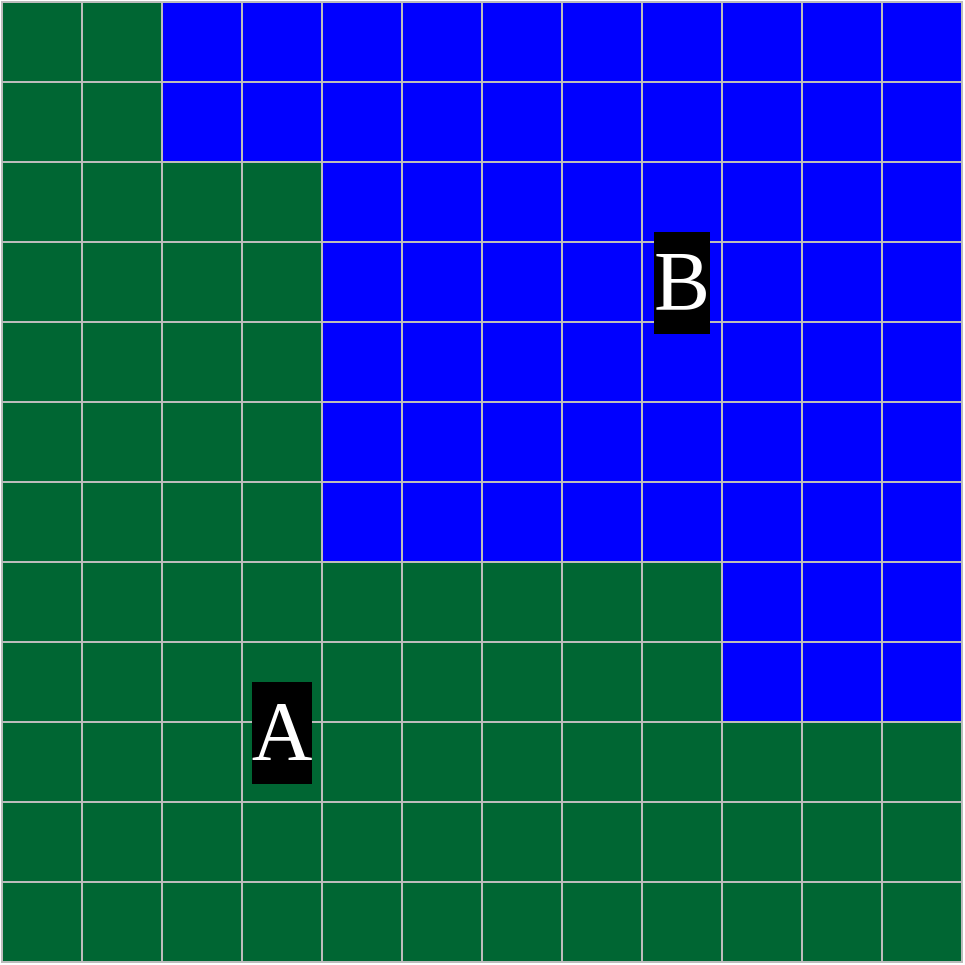 <mxfile>
    <diagram id="XGsmoVSJ0GljXPWc84LD" name="Page-1">
        <mxGraphModel dx="667" dy="819" grid="1" gridSize="10" guides="1" tooltips="1" connect="1" arrows="1" fold="1" page="1" pageScale="1" pageWidth="850" pageHeight="1100" math="0" shadow="0">
            <root>
                <mxCell id="0"/>
                <mxCell id="1" parent="0"/>
                <mxCell id="2" value="" style="rounded=0;whiteSpace=wrap;html=1;fillColor=#006633;fontColor=#ffffff;strokeColor=#BCBCBC;" vertex="1" parent="1">
                    <mxGeometry x="240" y="160" width="40" height="40" as="geometry"/>
                </mxCell>
                <mxCell id="3" value="" style="rounded=0;whiteSpace=wrap;html=1;fillColor=#006633;fontColor=#ffffff;strokeColor=#BCBCBC;" vertex="1" parent="1">
                    <mxGeometry x="280" y="160" width="40" height="40" as="geometry"/>
                </mxCell>
                <mxCell id="4" value="" style="rounded=0;whiteSpace=wrap;html=1;fillColor=#0000FF;fontColor=#ffffff;strokeColor=#BCBCBC;" vertex="1" parent="1">
                    <mxGeometry x="320" y="160" width="40" height="40" as="geometry"/>
                </mxCell>
                <mxCell id="5" value="" style="rounded=0;whiteSpace=wrap;html=1;fillColor=#0000FF;fontColor=#ffffff;strokeColor=#BCBCBC;" vertex="1" parent="1">
                    <mxGeometry x="400" y="160" width="40" height="40" as="geometry"/>
                </mxCell>
                <mxCell id="6" value="" style="rounded=0;whiteSpace=wrap;html=1;fillColor=#0000FF;fontColor=#ffffff;strokeColor=#BCBCBC;" vertex="1" parent="1">
                    <mxGeometry x="440" y="160" width="40" height="40" as="geometry"/>
                </mxCell>
                <mxCell id="7" value="" style="rounded=0;whiteSpace=wrap;html=1;fillColor=#006633;fontColor=#ffffff;strokeColor=#BCBCBC;" vertex="1" parent="1">
                    <mxGeometry x="240" y="200" width="40" height="40" as="geometry"/>
                </mxCell>
                <mxCell id="8" value="" style="rounded=0;whiteSpace=wrap;html=1;fillColor=#006633;fontColor=#ffffff;strokeColor=#BCBCBC;" vertex="1" parent="1">
                    <mxGeometry x="280" y="200" width="40" height="40" as="geometry"/>
                </mxCell>
                <mxCell id="9" value="" style="rounded=0;whiteSpace=wrap;html=1;fillColor=#0000FF;fontColor=#ffffff;strokeColor=#BCBCBC;" vertex="1" parent="1">
                    <mxGeometry x="320" y="200" width="40" height="40" as="geometry"/>
                </mxCell>
                <mxCell id="10" value="" style="rounded=0;whiteSpace=wrap;html=1;fillColor=#006633;fontColor=#ffffff;strokeColor=#BCBCBC;" vertex="1" parent="1">
                    <mxGeometry x="240" y="320" width="40" height="40" as="geometry"/>
                </mxCell>
                <mxCell id="11" value="" style="rounded=0;whiteSpace=wrap;html=1;fillColor=#006633;fontColor=#ffffff;strokeColor=#BCBCBC;" vertex="1" parent="1">
                    <mxGeometry x="280" y="320" width="40" height="40" as="geometry"/>
                </mxCell>
                <mxCell id="12" value="" style="rounded=0;whiteSpace=wrap;html=1;fillColor=#006633;fontColor=#ffffff;strokeColor=#BCBCBC;" vertex="1" parent="1">
                    <mxGeometry x="240" y="360" width="40" height="40" as="geometry"/>
                </mxCell>
                <mxCell id="13" value="" style="rounded=0;whiteSpace=wrap;html=1;fillColor=#006633;fontColor=#ffffff;strokeColor=#BCBCBC;" vertex="1" parent="1">
                    <mxGeometry x="280" y="360" width="40" height="40" as="geometry"/>
                </mxCell>
                <mxCell id="14" value="" style="rounded=0;whiteSpace=wrap;html=1;fillColor=#006633;fontColor=#ffffff;strokeColor=#BCBCBC;" vertex="1" parent="1">
                    <mxGeometry x="320" y="320" width="40" height="40" as="geometry"/>
                </mxCell>
                <mxCell id="15" value="" style="rounded=0;whiteSpace=wrap;html=1;fillColor=#0000FF;fontColor=#ffffff;strokeColor=#BCBCBC;" vertex="1" parent="1">
                    <mxGeometry x="400" y="200" width="40" height="40" as="geometry"/>
                </mxCell>
                <mxCell id="16" value="" style="rounded=0;whiteSpace=wrap;html=1;fillColor=#0000FF;fontColor=#ffffff;strokeColor=#BCBCBC;" vertex="1" parent="1">
                    <mxGeometry x="440" y="200" width="40" height="40" as="geometry"/>
                </mxCell>
                <mxCell id="17" value="" style="rounded=0;whiteSpace=wrap;html=1;fillColor=#006633;fontColor=#ffffff;strokeColor=#BCBCBC;" vertex="1" parent="1">
                    <mxGeometry x="320" y="360" width="40" height="40" as="geometry"/>
                </mxCell>
                <mxCell id="18" value="" style="rounded=0;whiteSpace=wrap;html=1;fillColor=#0000FF;fontColor=#ffffff;strokeColor=#BCBCBC;" vertex="1" parent="1">
                    <mxGeometry x="400" y="320" width="40" height="40" as="geometry"/>
                </mxCell>
                <mxCell id="19" value="" style="rounded=0;whiteSpace=wrap;html=1;fillColor=#0000FF;fontColor=#ffffff;strokeColor=#BCBCBC;" vertex="1" parent="1">
                    <mxGeometry x="440" y="320" width="40" height="40" as="geometry"/>
                </mxCell>
                <mxCell id="20" value="" style="rounded=0;whiteSpace=wrap;html=1;fillColor=#0000FF;fontColor=#ffffff;strokeColor=#BCBCBC;" vertex="1" parent="1">
                    <mxGeometry x="400" y="360" width="40" height="40" as="geometry"/>
                </mxCell>
                <mxCell id="21" value="" style="rounded=0;whiteSpace=wrap;html=1;fillColor=#0000FF;fontColor=#ffffff;strokeColor=#BCBCBC;" vertex="1" parent="1">
                    <mxGeometry x="440" y="360" width="40" height="40" as="geometry"/>
                </mxCell>
                <mxCell id="22" value="" style="rounded=0;whiteSpace=wrap;html=1;fillColor=#006633;fontColor=#ffffff;strokeColor=#BCBCBC;" vertex="1" parent="1">
                    <mxGeometry x="240" y="240" width="40" height="40" as="geometry"/>
                </mxCell>
                <mxCell id="23" value="" style="rounded=0;whiteSpace=wrap;html=1;fillColor=#006633;fontColor=#ffffff;strokeColor=#BCBCBC;" vertex="1" parent="1">
                    <mxGeometry x="280" y="240" width="40" height="40" as="geometry"/>
                </mxCell>
                <mxCell id="24" value="" style="rounded=0;whiteSpace=wrap;html=1;fillColor=#006633;fontColor=#ffffff;strokeColor=#BCBCBC;" vertex="1" parent="1">
                    <mxGeometry x="240" y="280" width="40" height="40" as="geometry"/>
                </mxCell>
                <mxCell id="25" value="" style="rounded=0;whiteSpace=wrap;html=1;fillColor=#006633;fontColor=#ffffff;strokeColor=#BCBCBC;" vertex="1" parent="1">
                    <mxGeometry x="280" y="280" width="40" height="40" as="geometry"/>
                </mxCell>
                <mxCell id="26" value="" style="rounded=0;whiteSpace=wrap;html=1;fillColor=#006633;fontColor=#ffffff;strokeColor=#BCBCBC;" vertex="1" parent="1">
                    <mxGeometry x="320" y="240" width="40" height="40" as="geometry"/>
                </mxCell>
                <mxCell id="27" value="" style="rounded=0;whiteSpace=wrap;html=1;fillColor=#006633;fontColor=#ffffff;strokeColor=#BCBCBC;" vertex="1" parent="1">
                    <mxGeometry x="320" y="280" width="40" height="40" as="geometry"/>
                </mxCell>
                <mxCell id="28" value="" style="rounded=0;whiteSpace=wrap;html=1;fillColor=#006633;fontColor=#ffffff;strokeColor=#BCBCBC;" vertex="1" parent="1">
                    <mxGeometry x="360" y="240" width="40" height="40" as="geometry"/>
                </mxCell>
                <mxCell id="29" value="" style="rounded=0;whiteSpace=wrap;html=1;fillColor=#0000FF;fontColor=#ffffff;strokeColor=#BCBCBC;" vertex="1" parent="1">
                    <mxGeometry x="400" y="240" width="40" height="40" as="geometry"/>
                </mxCell>
                <mxCell id="30" value="" style="rounded=0;whiteSpace=wrap;html=1;fillColor=#006633;fontColor=#ffffff;strokeColor=#BCBCBC;" vertex="1" parent="1">
                    <mxGeometry x="360" y="280" width="40" height="40" as="geometry"/>
                </mxCell>
                <mxCell id="31" value="" style="rounded=0;whiteSpace=wrap;html=1;fillColor=#0000FF;fontColor=#ffffff;strokeColor=#BCBCBC;" vertex="1" parent="1">
                    <mxGeometry x="400" y="280" width="40" height="40" as="geometry"/>
                </mxCell>
                <mxCell id="32" value="" style="rounded=0;whiteSpace=wrap;html=1;fillColor=#0000FF;fontColor=#ffffff;strokeColor=#BCBCBC;" vertex="1" parent="1">
                    <mxGeometry x="440" y="240" width="40" height="40" as="geometry"/>
                </mxCell>
                <mxCell id="33" value="" style="rounded=0;whiteSpace=wrap;html=1;fillColor=#0000FF;fontColor=#ffffff;strokeColor=#BCBCBC;" vertex="1" parent="1">
                    <mxGeometry x="440" y="280" width="40" height="40" as="geometry"/>
                </mxCell>
                <mxCell id="34" value="" style="rounded=0;whiteSpace=wrap;html=1;fillColor=#0000FF;fontColor=#ffffff;strokeColor=#BCBCBC;" vertex="1" parent="1">
                    <mxGeometry x="360" y="160" width="40" height="40" as="geometry"/>
                </mxCell>
                <mxCell id="35" value="" style="rounded=0;whiteSpace=wrap;html=1;fillColor=#0000FF;fontColor=#ffffff;strokeColor=#BCBCBC;" vertex="1" parent="1">
                    <mxGeometry x="360" y="200" width="40" height="40" as="geometry"/>
                </mxCell>
                <mxCell id="36" value="" style="rounded=0;whiteSpace=wrap;html=1;fillColor=#006633;fontColor=#ffffff;strokeColor=#BCBCBC;" vertex="1" parent="1">
                    <mxGeometry x="360" y="320" width="40" height="40" as="geometry"/>
                </mxCell>
                <mxCell id="37" value="" style="rounded=0;whiteSpace=wrap;html=1;fillColor=#006633;fontColor=#ffffff;strokeColor=#BCBCBC;" vertex="1" parent="1">
                    <mxGeometry x="360" y="360" width="40" height="40" as="geometry"/>
                </mxCell>
                <mxCell id="41" value="" style="rounded=0;whiteSpace=wrap;html=1;fillColor=#006633;fontColor=#ffffff;strokeColor=#BCBCBC;" vertex="1" parent="1">
                    <mxGeometry x="240" y="400" width="40" height="40" as="geometry"/>
                </mxCell>
                <mxCell id="42" value="" style="rounded=0;whiteSpace=wrap;html=1;fillColor=#006633;fontColor=#ffffff;strokeColor=#BCBCBC;" vertex="1" parent="1">
                    <mxGeometry x="280" y="400" width="40" height="40" as="geometry"/>
                </mxCell>
                <mxCell id="43" value="" style="rounded=0;whiteSpace=wrap;html=1;fillColor=#006633;fontColor=#ffffff;strokeColor=#BCBCBC;" vertex="1" parent="1">
                    <mxGeometry x="320" y="400" width="40" height="40" as="geometry"/>
                </mxCell>
                <mxCell id="44" value="" style="rounded=0;whiteSpace=wrap;html=1;fillColor=#0000FF;fontColor=#ffffff;strokeColor=#BCBCBC;" vertex="1" parent="1">
                    <mxGeometry x="400" y="400" width="40" height="40" as="geometry"/>
                </mxCell>
                <mxCell id="45" value="" style="rounded=0;whiteSpace=wrap;html=1;fillColor=#0000FF;fontColor=#ffffff;strokeColor=#BCBCBC;" vertex="1" parent="1">
                    <mxGeometry x="440" y="400" width="40" height="40" as="geometry"/>
                </mxCell>
                <mxCell id="46" value="" style="rounded=0;whiteSpace=wrap;html=1;fillColor=#006633;fontColor=#ffffff;strokeColor=#BCBCBC;" vertex="1" parent="1">
                    <mxGeometry x="240" y="440" width="40" height="40" as="geometry"/>
                </mxCell>
                <mxCell id="47" value="" style="rounded=0;whiteSpace=wrap;html=1;fillColor=#006633;fontColor=#ffffff;strokeColor=#BCBCBC;" vertex="1" parent="1">
                    <mxGeometry x="280" y="440" width="40" height="40" as="geometry"/>
                </mxCell>
                <mxCell id="48" value="" style="rounded=0;whiteSpace=wrap;html=1;fillColor=#006633;fontColor=#ffffff;strokeColor=#BCBCBC;" vertex="1" parent="1">
                    <mxGeometry x="320" y="440" width="40" height="40" as="geometry"/>
                </mxCell>
                <mxCell id="49" value="" style="rounded=0;whiteSpace=wrap;html=1;fillColor=#006633;fontColor=#ffffff;strokeColor=#BCBCBC;" vertex="1" parent="1">
                    <mxGeometry x="240" y="560" width="40" height="40" as="geometry"/>
                </mxCell>
                <mxCell id="50" value="" style="rounded=0;whiteSpace=wrap;html=1;fillColor=#006633;fontColor=#ffffff;strokeColor=#BCBCBC;" vertex="1" parent="1">
                    <mxGeometry x="280" y="560" width="40" height="40" as="geometry"/>
                </mxCell>
                <mxCell id="51" value="" style="rounded=0;whiteSpace=wrap;html=1;fillColor=#006633;fontColor=#ffffff;strokeColor=#BCBCBC;" vertex="1" parent="1">
                    <mxGeometry x="240" y="600" width="40" height="40" as="geometry"/>
                </mxCell>
                <mxCell id="52" value="" style="rounded=0;whiteSpace=wrap;html=1;fillColor=#006633;fontColor=#ffffff;strokeColor=#BCBCBC;" vertex="1" parent="1">
                    <mxGeometry x="280" y="600" width="40" height="40" as="geometry"/>
                </mxCell>
                <mxCell id="53" value="" style="rounded=0;whiteSpace=wrap;html=1;fillColor=#006633;fontColor=#ffffff;strokeColor=#BCBCBC;" vertex="1" parent="1">
                    <mxGeometry x="320" y="560" width="40" height="40" as="geometry"/>
                </mxCell>
                <mxCell id="54" value="" style="rounded=0;whiteSpace=wrap;html=1;fillColor=#006633;fontColor=#ffffff;strokeColor=#BCBCBC;" vertex="1" parent="1">
                    <mxGeometry x="400" y="440" width="40" height="40" as="geometry"/>
                </mxCell>
                <mxCell id="55" value="" style="rounded=0;whiteSpace=wrap;html=1;fillColor=#006633;fontColor=#ffffff;strokeColor=#BCBCBC;" vertex="1" parent="1">
                    <mxGeometry x="440" y="440" width="40" height="40" as="geometry"/>
                </mxCell>
                <mxCell id="56" value="" style="rounded=0;whiteSpace=wrap;html=1;fillColor=#006633;fontColor=#ffffff;strokeColor=#BCBCBC;" vertex="1" parent="1">
                    <mxGeometry x="320" y="600" width="40" height="40" as="geometry"/>
                </mxCell>
                <mxCell id="57" value="" style="rounded=0;whiteSpace=wrap;html=1;fillColor=#006633;fontColor=#ffffff;strokeColor=#BCBCBC;" vertex="1" parent="1">
                    <mxGeometry x="400" y="560" width="40" height="40" as="geometry"/>
                </mxCell>
                <mxCell id="58" value="" style="rounded=0;whiteSpace=wrap;html=1;fillColor=#006633;fontColor=#ffffff;strokeColor=#BCBCBC;" vertex="1" parent="1">
                    <mxGeometry x="440" y="560" width="40" height="40" as="geometry"/>
                </mxCell>
                <mxCell id="59" value="" style="rounded=0;whiteSpace=wrap;html=1;fillColor=#006633;fontColor=#ffffff;strokeColor=#BCBCBC;" vertex="1" parent="1">
                    <mxGeometry x="400" y="600" width="40" height="40" as="geometry"/>
                </mxCell>
                <mxCell id="60" value="" style="rounded=0;whiteSpace=wrap;html=1;fillColor=#006633;fontColor=#ffffff;strokeColor=#BCBCBC;" vertex="1" parent="1">
                    <mxGeometry x="440" y="600" width="40" height="40" as="geometry"/>
                </mxCell>
                <mxCell id="61" value="" style="rounded=0;whiteSpace=wrap;html=1;fillColor=#006633;fontColor=#ffffff;strokeColor=#BCBCBC;" vertex="1" parent="1">
                    <mxGeometry x="240" y="480" width="40" height="40" as="geometry"/>
                </mxCell>
                <mxCell id="62" value="" style="rounded=0;whiteSpace=wrap;html=1;fillColor=#006633;fontColor=#ffffff;strokeColor=#BCBCBC;" vertex="1" parent="1">
                    <mxGeometry x="280" y="480" width="40" height="40" as="geometry"/>
                </mxCell>
                <mxCell id="63" value="" style="rounded=0;whiteSpace=wrap;html=1;fillColor=#006633;fontColor=#ffffff;strokeColor=#BCBCBC;" vertex="1" parent="1">
                    <mxGeometry x="240" y="520" width="40" height="40" as="geometry"/>
                </mxCell>
                <mxCell id="64" value="" style="rounded=0;whiteSpace=wrap;html=1;fillColor=#006633;fontColor=#ffffff;strokeColor=#BCBCBC;" vertex="1" parent="1">
                    <mxGeometry x="280" y="520" width="40" height="40" as="geometry"/>
                </mxCell>
                <mxCell id="65" value="" style="rounded=0;whiteSpace=wrap;html=1;fillColor=#006633;fontColor=#ffffff;strokeColor=#BCBCBC;" vertex="1" parent="1">
                    <mxGeometry x="320" y="480" width="40" height="40" as="geometry"/>
                </mxCell>
                <mxCell id="66" value="" style="rounded=0;whiteSpace=wrap;html=1;fillColor=#006633;fontColor=#ffffff;strokeColor=#BCBCBC;" vertex="1" parent="1">
                    <mxGeometry x="320" y="520" width="40" height="40" as="geometry"/>
                </mxCell>
                <mxCell id="67" value="" style="rounded=0;whiteSpace=wrap;html=1;fillColor=#006633;fontColor=#ffffff;strokeColor=#BCBCBC;" vertex="1" parent="1">
                    <mxGeometry x="360" y="480" width="40" height="40" as="geometry"/>
                </mxCell>
                <mxCell id="68" value="" style="rounded=0;whiteSpace=wrap;html=1;fillColor=#006633;fontColor=#ffffff;strokeColor=#BCBCBC;" vertex="1" parent="1">
                    <mxGeometry x="400" y="480" width="40" height="40" as="geometry"/>
                </mxCell>
                <mxCell id="69" value="" style="rounded=0;whiteSpace=wrap;html=1;fillColor=#006633;fontColor=#ffffff;strokeColor=#BCBCBC;" vertex="1" parent="1">
                    <mxGeometry x="360" y="520" width="40" height="40" as="geometry"/>
                </mxCell>
                <mxCell id="70" value="" style="rounded=0;whiteSpace=wrap;html=1;fillColor=#006633;fontColor=#ffffff;strokeColor=#BCBCBC;" vertex="1" parent="1">
                    <mxGeometry x="400" y="520" width="40" height="40" as="geometry"/>
                </mxCell>
                <mxCell id="71" value="" style="rounded=0;whiteSpace=wrap;html=1;fillColor=#006633;fontColor=#ffffff;strokeColor=#BCBCBC;" vertex="1" parent="1">
                    <mxGeometry x="440" y="480" width="40" height="40" as="geometry"/>
                </mxCell>
                <mxCell id="72" value="" style="rounded=0;whiteSpace=wrap;html=1;fillColor=#006633;fontColor=#ffffff;strokeColor=#BCBCBC;" vertex="1" parent="1">
                    <mxGeometry x="440" y="520" width="40" height="40" as="geometry"/>
                </mxCell>
                <mxCell id="73" value="" style="rounded=0;whiteSpace=wrap;html=1;fillColor=#006633;fontColor=#ffffff;strokeColor=#BCBCBC;" vertex="1" parent="1">
                    <mxGeometry x="360" y="400" width="40" height="40" as="geometry"/>
                </mxCell>
                <mxCell id="74" value="" style="rounded=0;whiteSpace=wrap;html=1;fillColor=#006633;fontColor=#ffffff;strokeColor=#BCBCBC;" vertex="1" parent="1">
                    <mxGeometry x="360" y="440" width="40" height="40" as="geometry"/>
                </mxCell>
                <mxCell id="75" value="" style="rounded=0;whiteSpace=wrap;html=1;fillColor=#006633;fontColor=#ffffff;strokeColor=#BCBCBC;" vertex="1" parent="1">
                    <mxGeometry x="360" y="560" width="40" height="40" as="geometry"/>
                </mxCell>
                <mxCell id="76" value="" style="rounded=0;whiteSpace=wrap;html=1;fillColor=#006633;fontColor=#ffffff;strokeColor=#BCBCBC;" vertex="1" parent="1">
                    <mxGeometry x="360" y="600" width="40" height="40" as="geometry"/>
                </mxCell>
                <mxCell id="77" value="" style="rounded=0;whiteSpace=wrap;html=1;fillColor=#0000FF;fontColor=#ffffff;strokeColor=#BCBCBC;" vertex="1" parent="1">
                    <mxGeometry x="480" y="160" width="40" height="40" as="geometry"/>
                </mxCell>
                <mxCell id="78" value="" style="rounded=0;whiteSpace=wrap;html=1;fillColor=#0000FF;fontColor=#ffffff;strokeColor=#BCBCBC;" vertex="1" parent="1">
                    <mxGeometry x="520" y="160" width="40" height="40" as="geometry"/>
                </mxCell>
                <mxCell id="79" value="" style="rounded=0;whiteSpace=wrap;html=1;fillColor=#0000FF;fontColor=#ffffff;strokeColor=#BCBCBC;" vertex="1" parent="1">
                    <mxGeometry x="560" y="160" width="40" height="40" as="geometry"/>
                </mxCell>
                <mxCell id="80" value="" style="rounded=0;whiteSpace=wrap;html=1;fillColor=#0000FF;fontColor=#ffffff;strokeColor=#BCBCBC;" vertex="1" parent="1">
                    <mxGeometry x="640" y="160" width="40" height="40" as="geometry"/>
                </mxCell>
                <mxCell id="81" value="" style="rounded=0;whiteSpace=wrap;html=1;fillColor=#0000FF;fontColor=#ffffff;strokeColor=#BCBCBC;" vertex="1" parent="1">
                    <mxGeometry x="680" y="160" width="40" height="40" as="geometry"/>
                </mxCell>
                <mxCell id="82" value="" style="rounded=0;whiteSpace=wrap;html=1;fillColor=#0000FF;fontColor=#ffffff;strokeColor=#BCBCBC;" vertex="1" parent="1">
                    <mxGeometry x="480" y="200" width="40" height="40" as="geometry"/>
                </mxCell>
                <mxCell id="83" value="" style="rounded=0;whiteSpace=wrap;html=1;fillColor=#0000FF;fontColor=#ffffff;strokeColor=#BCBCBC;" vertex="1" parent="1">
                    <mxGeometry x="520" y="200" width="40" height="40" as="geometry"/>
                </mxCell>
                <mxCell id="84" value="" style="rounded=0;whiteSpace=wrap;html=1;fillColor=#0000FF;fontColor=#ffffff;strokeColor=#BCBCBC;" vertex="1" parent="1">
                    <mxGeometry x="560" y="200" width="40" height="40" as="geometry"/>
                </mxCell>
                <mxCell id="85" value="" style="rounded=0;whiteSpace=wrap;html=1;fillColor=#0000FF;fontColor=#ffffff;strokeColor=#BCBCBC;" vertex="1" parent="1">
                    <mxGeometry x="480" y="320" width="40" height="40" as="geometry"/>
                </mxCell>
                <mxCell id="86" value="" style="rounded=0;whiteSpace=wrap;html=1;fillColor=#0000FF;fontColor=#ffffff;strokeColor=#BCBCBC;" vertex="1" parent="1">
                    <mxGeometry x="520" y="320" width="40" height="40" as="geometry"/>
                </mxCell>
                <mxCell id="87" value="" style="rounded=0;whiteSpace=wrap;html=1;fillColor=#0000FF;fontColor=#ffffff;strokeColor=#BCBCBC;" vertex="1" parent="1">
                    <mxGeometry x="480" y="360" width="40" height="40" as="geometry"/>
                </mxCell>
                <mxCell id="88" value="" style="rounded=0;whiteSpace=wrap;html=1;fillColor=#0000FF;fontColor=#ffffff;strokeColor=#BCBCBC;" vertex="1" parent="1">
                    <mxGeometry x="520" y="360" width="40" height="40" as="geometry"/>
                </mxCell>
                <mxCell id="89" value="" style="rounded=0;whiteSpace=wrap;html=1;fillColor=#0000FF;fontColor=#ffffff;strokeColor=#BCBCBC;" vertex="1" parent="1">
                    <mxGeometry x="560" y="320" width="40" height="40" as="geometry"/>
                </mxCell>
                <mxCell id="90" value="" style="rounded=0;whiteSpace=wrap;html=1;fillColor=#0000FF;fontColor=#ffffff;strokeColor=#BCBCBC;" vertex="1" parent="1">
                    <mxGeometry x="640" y="200" width="40" height="40" as="geometry"/>
                </mxCell>
                <mxCell id="91" value="" style="rounded=0;whiteSpace=wrap;html=1;fillColor=#0000FF;fontColor=#ffffff;strokeColor=#BCBCBC;" vertex="1" parent="1">
                    <mxGeometry x="680" y="200" width="40" height="40" as="geometry"/>
                </mxCell>
                <mxCell id="92" value="" style="rounded=0;whiteSpace=wrap;html=1;fillColor=#0000FF;fontColor=#ffffff;strokeColor=#BCBCBC;" vertex="1" parent="1">
                    <mxGeometry x="560" y="360" width="40" height="40" as="geometry"/>
                </mxCell>
                <mxCell id="93" value="" style="rounded=0;whiteSpace=wrap;html=1;fillColor=#0000FF;fontColor=#ffffff;strokeColor=#BCBCBC;" vertex="1" parent="1">
                    <mxGeometry x="640" y="320" width="40" height="40" as="geometry"/>
                </mxCell>
                <mxCell id="94" value="" style="rounded=0;whiteSpace=wrap;html=1;fillColor=#0000FF;fontColor=#ffffff;strokeColor=#BCBCBC;" vertex="1" parent="1">
                    <mxGeometry x="680" y="320" width="40" height="40" as="geometry"/>
                </mxCell>
                <mxCell id="95" value="" style="rounded=0;whiteSpace=wrap;html=1;fillColor=#0000FF;fontColor=#ffffff;strokeColor=#BCBCBC;" vertex="1" parent="1">
                    <mxGeometry x="640" y="360" width="40" height="40" as="geometry"/>
                </mxCell>
                <mxCell id="96" value="" style="rounded=0;whiteSpace=wrap;html=1;fillColor=#0000FF;fontColor=#ffffff;strokeColor=#BCBCBC;" vertex="1" parent="1">
                    <mxGeometry x="680" y="360" width="40" height="40" as="geometry"/>
                </mxCell>
                <mxCell id="97" value="" style="rounded=0;whiteSpace=wrap;html=1;fillColor=#0000FF;fontColor=#ffffff;strokeColor=#BCBCBC;" vertex="1" parent="1">
                    <mxGeometry x="480" y="240" width="40" height="40" as="geometry"/>
                </mxCell>
                <mxCell id="98" value="" style="rounded=0;whiteSpace=wrap;html=1;fillColor=#0000FF;fontColor=#ffffff;strokeColor=#BCBCBC;" vertex="1" parent="1">
                    <mxGeometry x="520" y="240" width="40" height="40" as="geometry"/>
                </mxCell>
                <mxCell id="99" value="" style="rounded=0;whiteSpace=wrap;html=1;fillColor=#0000FF;fontColor=#ffffff;strokeColor=#BCBCBC;" vertex="1" parent="1">
                    <mxGeometry x="480" y="280" width="40" height="40" as="geometry"/>
                </mxCell>
                <mxCell id="100" value="" style="rounded=0;whiteSpace=wrap;html=1;fillColor=#0000FF;fontColor=#ffffff;strokeColor=#BCBCBC;" vertex="1" parent="1">
                    <mxGeometry x="520" y="280" width="40" height="40" as="geometry"/>
                </mxCell>
                <mxCell id="101" value="" style="rounded=0;whiteSpace=wrap;html=1;fillColor=#0000FF;fontColor=#ffffff;strokeColor=#BCBCBC;" vertex="1" parent="1">
                    <mxGeometry x="560" y="240" width="40" height="40" as="geometry"/>
                </mxCell>
                <mxCell id="102" value="" style="rounded=0;whiteSpace=wrap;html=1;fillColor=#0000FF;fontColor=#ffffff;strokeColor=#BCBCBC;" vertex="1" parent="1">
                    <mxGeometry x="560" y="280" width="40" height="40" as="geometry"/>
                </mxCell>
                <mxCell id="103" value="" style="rounded=0;whiteSpace=wrap;html=1;fillColor=#0000FF;fontColor=#ffffff;strokeColor=#BCBCBC;" vertex="1" parent="1">
                    <mxGeometry x="600" y="240" width="40" height="40" as="geometry"/>
                </mxCell>
                <mxCell id="104" value="" style="rounded=0;whiteSpace=wrap;html=1;fillColor=#0000FF;fontColor=#ffffff;strokeColor=#BCBCBC;" vertex="1" parent="1">
                    <mxGeometry x="640" y="240" width="40" height="40" as="geometry"/>
                </mxCell>
                <mxCell id="105" value="" style="rounded=0;whiteSpace=wrap;html=1;fillColor=#0000FF;fontColor=#ffffff;strokeColor=#BCBCBC;" vertex="1" parent="1">
                    <mxGeometry x="600" y="280" width="40" height="40" as="geometry"/>
                </mxCell>
                <mxCell id="106" value="" style="rounded=0;whiteSpace=wrap;html=1;fillColor=#0000FF;fontColor=#ffffff;strokeColor=#BCBCBC;" vertex="1" parent="1">
                    <mxGeometry x="640" y="280" width="40" height="40" as="geometry"/>
                </mxCell>
                <mxCell id="107" value="" style="rounded=0;whiteSpace=wrap;html=1;fillColor=#0000FF;fontColor=#ffffff;strokeColor=#BCBCBC;" vertex="1" parent="1">
                    <mxGeometry x="680" y="240" width="40" height="40" as="geometry"/>
                </mxCell>
                <mxCell id="108" value="" style="rounded=0;whiteSpace=wrap;html=1;fillColor=#0000FF;fontColor=#ffffff;strokeColor=#BCBCBC;" vertex="1" parent="1">
                    <mxGeometry x="680" y="280" width="40" height="40" as="geometry"/>
                </mxCell>
                <mxCell id="109" value="" style="rounded=0;whiteSpace=wrap;html=1;fillColor=#0000FF;fontColor=#ffffff;strokeColor=#BCBCBC;" vertex="1" parent="1">
                    <mxGeometry x="600" y="160" width="40" height="40" as="geometry"/>
                </mxCell>
                <mxCell id="110" value="" style="rounded=0;whiteSpace=wrap;html=1;fillColor=#0000FF;fontColor=#ffffff;strokeColor=#BCBCBC;" vertex="1" parent="1">
                    <mxGeometry x="600" y="200" width="40" height="40" as="geometry"/>
                </mxCell>
                <mxCell id="111" value="" style="rounded=0;whiteSpace=wrap;html=1;fillColor=#0000FF;fontColor=#ffffff;strokeColor=#BCBCBC;" vertex="1" parent="1">
                    <mxGeometry x="600" y="320" width="40" height="40" as="geometry"/>
                </mxCell>
                <mxCell id="112" value="" style="rounded=0;whiteSpace=wrap;html=1;fillColor=#0000FF;fontColor=#ffffff;strokeColor=#BCBCBC;" vertex="1" parent="1">
                    <mxGeometry x="600" y="360" width="40" height="40" as="geometry"/>
                </mxCell>
                <mxCell id="113" value="" style="rounded=0;whiteSpace=wrap;html=1;fillColor=#0000FF;fontColor=#ffffff;strokeColor=#BCBCBC;" vertex="1" parent="1">
                    <mxGeometry x="480" y="400" width="40" height="40" as="geometry"/>
                </mxCell>
                <mxCell id="114" value="" style="rounded=0;whiteSpace=wrap;html=1;fillColor=#0000FF;fontColor=#ffffff;strokeColor=#BCBCBC;" vertex="1" parent="1">
                    <mxGeometry x="520" y="400" width="40" height="40" as="geometry"/>
                </mxCell>
                <mxCell id="115" value="" style="rounded=0;whiteSpace=wrap;html=1;fillColor=#0000FF;fontColor=#ffffff;strokeColor=#BCBCBC;" vertex="1" parent="1">
                    <mxGeometry x="560" y="400" width="40" height="40" as="geometry"/>
                </mxCell>
                <mxCell id="116" value="" style="rounded=0;whiteSpace=wrap;html=1;fillColor=#0000FF;fontColor=#ffffff;strokeColor=#BCBCBC;" vertex="1" parent="1">
                    <mxGeometry x="640" y="400" width="40" height="40" as="geometry"/>
                </mxCell>
                <mxCell id="117" value="" style="rounded=0;whiteSpace=wrap;html=1;fillColor=#0000FF;fontColor=#ffffff;strokeColor=#BCBCBC;" vertex="1" parent="1">
                    <mxGeometry x="680" y="400" width="40" height="40" as="geometry"/>
                </mxCell>
                <mxCell id="118" value="" style="rounded=0;whiteSpace=wrap;html=1;fillColor=#006633;fontColor=#ffffff;strokeColor=#BCBCBC;" vertex="1" parent="1">
                    <mxGeometry x="480" y="440" width="40" height="40" as="geometry"/>
                </mxCell>
                <mxCell id="119" value="" style="rounded=0;whiteSpace=wrap;html=1;fillColor=#006633;fontColor=#ffffff;strokeColor=#BCBCBC;" vertex="1" parent="1">
                    <mxGeometry x="520" y="440" width="40" height="40" as="geometry"/>
                </mxCell>
                <mxCell id="120" value="" style="rounded=0;whiteSpace=wrap;html=1;fillColor=#006633;fontColor=#ffffff;strokeColor=#BCBCBC;" vertex="1" parent="1">
                    <mxGeometry x="560" y="440" width="40" height="40" as="geometry"/>
                </mxCell>
                <mxCell id="121" value="" style="rounded=0;whiteSpace=wrap;html=1;fillColor=#006633;fontColor=#ffffff;strokeColor=#BCBCBC;" vertex="1" parent="1">
                    <mxGeometry x="480" y="560" width="40" height="40" as="geometry"/>
                </mxCell>
                <mxCell id="122" value="" style="rounded=0;whiteSpace=wrap;html=1;fillColor=#006633;fontColor=#ffffff;strokeColor=#BCBCBC;" vertex="1" parent="1">
                    <mxGeometry x="520" y="560" width="40" height="40" as="geometry"/>
                </mxCell>
                <mxCell id="123" value="" style="rounded=0;whiteSpace=wrap;html=1;fillColor=#006633;fontColor=#ffffff;strokeColor=#BCBCBC;" vertex="1" parent="1">
                    <mxGeometry x="480" y="600" width="40" height="40" as="geometry"/>
                </mxCell>
                <mxCell id="124" value="" style="rounded=0;whiteSpace=wrap;html=1;fillColor=#006633;fontColor=#ffffff;strokeColor=#BCBCBC;" vertex="1" parent="1">
                    <mxGeometry x="520" y="600" width="40" height="40" as="geometry"/>
                </mxCell>
                <mxCell id="125" value="" style="rounded=0;whiteSpace=wrap;html=1;fillColor=#006633;fontColor=#ffffff;strokeColor=#BCBCBC;" vertex="1" parent="1">
                    <mxGeometry x="560" y="560" width="40" height="40" as="geometry"/>
                </mxCell>
                <mxCell id="126" value="" style="rounded=0;whiteSpace=wrap;html=1;fillColor=#0000FF;fontColor=#ffffff;strokeColor=#BCBCBC;" vertex="1" parent="1">
                    <mxGeometry x="640" y="440" width="40" height="40" as="geometry"/>
                </mxCell>
                <mxCell id="127" value="" style="rounded=0;whiteSpace=wrap;html=1;fillColor=#0000FF;fontColor=#ffffff;strokeColor=#BCBCBC;" vertex="1" parent="1">
                    <mxGeometry x="680" y="440" width="40" height="40" as="geometry"/>
                </mxCell>
                <mxCell id="128" value="" style="rounded=0;whiteSpace=wrap;html=1;fillColor=#006633;fontColor=#ffffff;strokeColor=#BCBCBC;" vertex="1" parent="1">
                    <mxGeometry x="560" y="600" width="40" height="40" as="geometry"/>
                </mxCell>
                <mxCell id="129" value="" style="rounded=0;whiteSpace=wrap;html=1;fillColor=#006633;fontColor=#ffffff;strokeColor=#BCBCBC;" vertex="1" parent="1">
                    <mxGeometry x="640" y="560" width="40" height="40" as="geometry"/>
                </mxCell>
                <mxCell id="130" value="" style="rounded=0;whiteSpace=wrap;html=1;fillColor=#006633;fontColor=#ffffff;strokeColor=#BCBCBC;" vertex="1" parent="1">
                    <mxGeometry x="680" y="560" width="40" height="40" as="geometry"/>
                </mxCell>
                <mxCell id="131" value="" style="rounded=0;whiteSpace=wrap;html=1;fillColor=#006633;fontColor=#ffffff;strokeColor=#BCBCBC;" vertex="1" parent="1">
                    <mxGeometry x="640" y="600" width="40" height="40" as="geometry"/>
                </mxCell>
                <mxCell id="132" value="" style="rounded=0;whiteSpace=wrap;html=1;fillColor=#006633;fontColor=#ffffff;strokeColor=#BCBCBC;" vertex="1" parent="1">
                    <mxGeometry x="680" y="600" width="40" height="40" as="geometry"/>
                </mxCell>
                <mxCell id="133" value="" style="rounded=0;whiteSpace=wrap;html=1;fillColor=#006633;fontColor=#ffffff;strokeColor=#BCBCBC;" vertex="1" parent="1">
                    <mxGeometry x="480" y="480" width="40" height="40" as="geometry"/>
                </mxCell>
                <mxCell id="134" value="" style="rounded=0;whiteSpace=wrap;html=1;fillColor=#006633;fontColor=#ffffff;strokeColor=#BCBCBC;" vertex="1" parent="1">
                    <mxGeometry x="520" y="480" width="40" height="40" as="geometry"/>
                </mxCell>
                <mxCell id="135" value="" style="rounded=0;whiteSpace=wrap;html=1;fillColor=#006633;fontColor=#ffffff;strokeColor=#BCBCBC;" vertex="1" parent="1">
                    <mxGeometry x="480" y="520" width="40" height="40" as="geometry"/>
                </mxCell>
                <mxCell id="136" value="" style="rounded=0;whiteSpace=wrap;html=1;fillColor=#006633;fontColor=#ffffff;strokeColor=#BCBCBC;" vertex="1" parent="1">
                    <mxGeometry x="520" y="520" width="40" height="40" as="geometry"/>
                </mxCell>
                <mxCell id="137" value="" style="rounded=0;whiteSpace=wrap;html=1;fillColor=#006633;fontColor=#ffffff;strokeColor=#BCBCBC;" vertex="1" parent="1">
                    <mxGeometry x="560" y="480" width="40" height="40" as="geometry"/>
                </mxCell>
                <mxCell id="138" value="" style="rounded=0;whiteSpace=wrap;html=1;fillColor=#006633;fontColor=#ffffff;strokeColor=#BCBCBC;" vertex="1" parent="1">
                    <mxGeometry x="560" y="520" width="40" height="40" as="geometry"/>
                </mxCell>
                <mxCell id="139" value="" style="rounded=0;whiteSpace=wrap;html=1;fillColor=#0000FF;fontColor=#ffffff;strokeColor=#BCBCBC;" vertex="1" parent="1">
                    <mxGeometry x="600" y="480" width="40" height="40" as="geometry"/>
                </mxCell>
                <mxCell id="140" value="" style="rounded=0;whiteSpace=wrap;html=1;fillColor=#0000FF;fontColor=#ffffff;strokeColor=#BCBCBC;" vertex="1" parent="1">
                    <mxGeometry x="640" y="480" width="40" height="40" as="geometry"/>
                </mxCell>
                <mxCell id="141" value="" style="rounded=0;whiteSpace=wrap;html=1;fillColor=#006633;fontColor=#ffffff;strokeColor=#BCBCBC;" vertex="1" parent="1">
                    <mxGeometry x="600" y="520" width="40" height="40" as="geometry"/>
                </mxCell>
                <mxCell id="142" value="" style="rounded=0;whiteSpace=wrap;html=1;fillColor=#006633;fontColor=#ffffff;strokeColor=#BCBCBC;" vertex="1" parent="1">
                    <mxGeometry x="640" y="520" width="40" height="40" as="geometry"/>
                </mxCell>
                <mxCell id="143" value="" style="rounded=0;whiteSpace=wrap;html=1;fillColor=#0000FF;fontColor=#ffffff;strokeColor=#BCBCBC;" vertex="1" parent="1">
                    <mxGeometry x="680" y="480" width="40" height="40" as="geometry"/>
                </mxCell>
                <mxCell id="144" value="" style="rounded=0;whiteSpace=wrap;html=1;fillColor=#006633;fontColor=#ffffff;strokeColor=#BCBCBC;" vertex="1" parent="1">
                    <mxGeometry x="680" y="520" width="40" height="40" as="geometry"/>
                </mxCell>
                <mxCell id="145" value="" style="rounded=0;whiteSpace=wrap;html=1;fillColor=#0000FF;fontColor=#ffffff;strokeColor=#BCBCBC;" vertex="1" parent="1">
                    <mxGeometry x="600" y="400" width="40" height="40" as="geometry"/>
                </mxCell>
                <mxCell id="146" value="" style="rounded=0;whiteSpace=wrap;html=1;fillColor=#0000FF;fontColor=#ffffff;strokeColor=#BCBCBC;" vertex="1" parent="1">
                    <mxGeometry x="600" y="440" width="40" height="40" as="geometry"/>
                </mxCell>
                <mxCell id="147" value="" style="rounded=0;whiteSpace=wrap;html=1;fillColor=#006633;fontColor=#ffffff;strokeColor=#BCBCBC;" vertex="1" parent="1">
                    <mxGeometry x="600" y="560" width="40" height="40" as="geometry"/>
                </mxCell>
                <mxCell id="148" value="" style="rounded=0;whiteSpace=wrap;html=1;fillColor=#006633;fontColor=#ffffff;strokeColor=#BCBCBC;" vertex="1" parent="1">
                    <mxGeometry x="600" y="600" width="40" height="40" as="geometry"/>
                </mxCell>
                <mxCell id="151" value="B" style="text;html=1;strokeColor=none;fillColor=none;align=center;verticalAlign=middle;whiteSpace=wrap;rounded=0;labelBackgroundColor=#000000;fontFamily=Georgia;fontSize=42;fontColor=#FFFFFF;" vertex="1" parent="1">
                    <mxGeometry x="550" y="285" width="60" height="30" as="geometry"/>
                </mxCell>
                <mxCell id="152" value="A" style="text;html=1;strokeColor=none;fillColor=none;align=center;verticalAlign=middle;whiteSpace=wrap;rounded=0;labelBackgroundColor=#000000;fontFamily=Georgia;fontSize=42;fontColor=#FFFFFF;" vertex="1" parent="1">
                    <mxGeometry x="350" y="510" width="60" height="30" as="geometry"/>
                </mxCell>
            </root>
        </mxGraphModel>
    </diagram>
</mxfile>